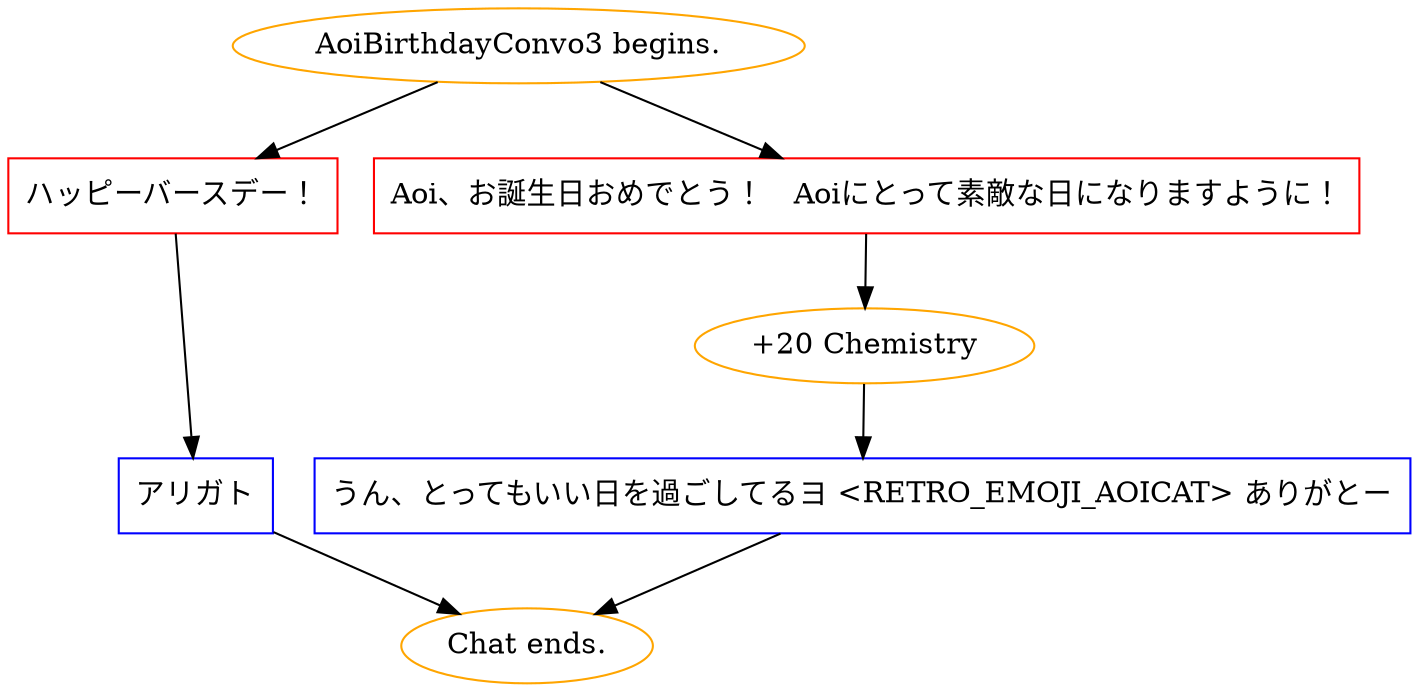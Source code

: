 digraph {
	"AoiBirthdayConvo3 begins." [color=orange];
		"AoiBirthdayConvo3 begins." -> j326469931;
		"AoiBirthdayConvo3 begins." -> j1007210394;
	j326469931 [label="ハッピーバースデー！",shape=box,color=red];
		j326469931 -> j2236609097;
	j1007210394 [label="Aoi、お誕生日おめでとう！　Aoiにとって素敵な日になりますように！",shape=box,color=red];
		j1007210394 -> j3804146019;
	j2236609097 [label="アリガト",shape=box,color=blue];
		j2236609097 -> "Chat ends.";
	j3804146019 [label="+20 Chemistry",color=orange];
		j3804146019 -> j245549966;
	"Chat ends." [color=orange];
	j245549966 [label="うん、とってもいい日を過ごしてるヨ <RETRO_EMOJI_AOICAT> ありがとー",shape=box,color=blue];
		j245549966 -> "Chat ends.";
}